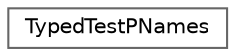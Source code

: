 digraph "Graphical Class Hierarchy"
{
 // LATEX_PDF_SIZE
  bgcolor="transparent";
  edge [fontname=Helvetica,fontsize=10,labelfontname=Helvetica,labelfontsize=10];
  node [fontname=Helvetica,fontsize=10,shape=box,height=0.2,width=0.4];
  rankdir="LR";
  Node0 [id="Node000000",label="TypedTestPNames",height=0.2,width=0.4,color="grey40", fillcolor="white", style="filled",URL="$classTypedTestPNames.html",tooltip=" "];
}
